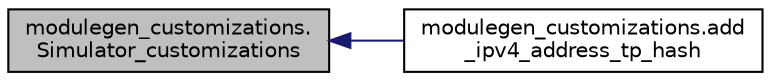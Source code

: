 digraph "modulegen_customizations.Simulator_customizations"
{
  edge [fontname="Helvetica",fontsize="10",labelfontname="Helvetica",labelfontsize="10"];
  node [fontname="Helvetica",fontsize="10",shape=record];
  rankdir="LR";
  Node1 [label="modulegen_customizations.\lSimulator_customizations",height=0.2,width=0.4,color="black", fillcolor="grey75", style="filled", fontcolor="black"];
  Node1 -> Node2 [dir="back",color="midnightblue",fontsize="10",style="solid"];
  Node2 [label="modulegen_customizations.add\l_ipv4_address_tp_hash",height=0.2,width=0.4,color="black", fillcolor="white", style="filled",URL="$d0/d84/namespacemodulegen__customizations.html#a53789676c4b3f9b31690de930793b3bf"];
}
